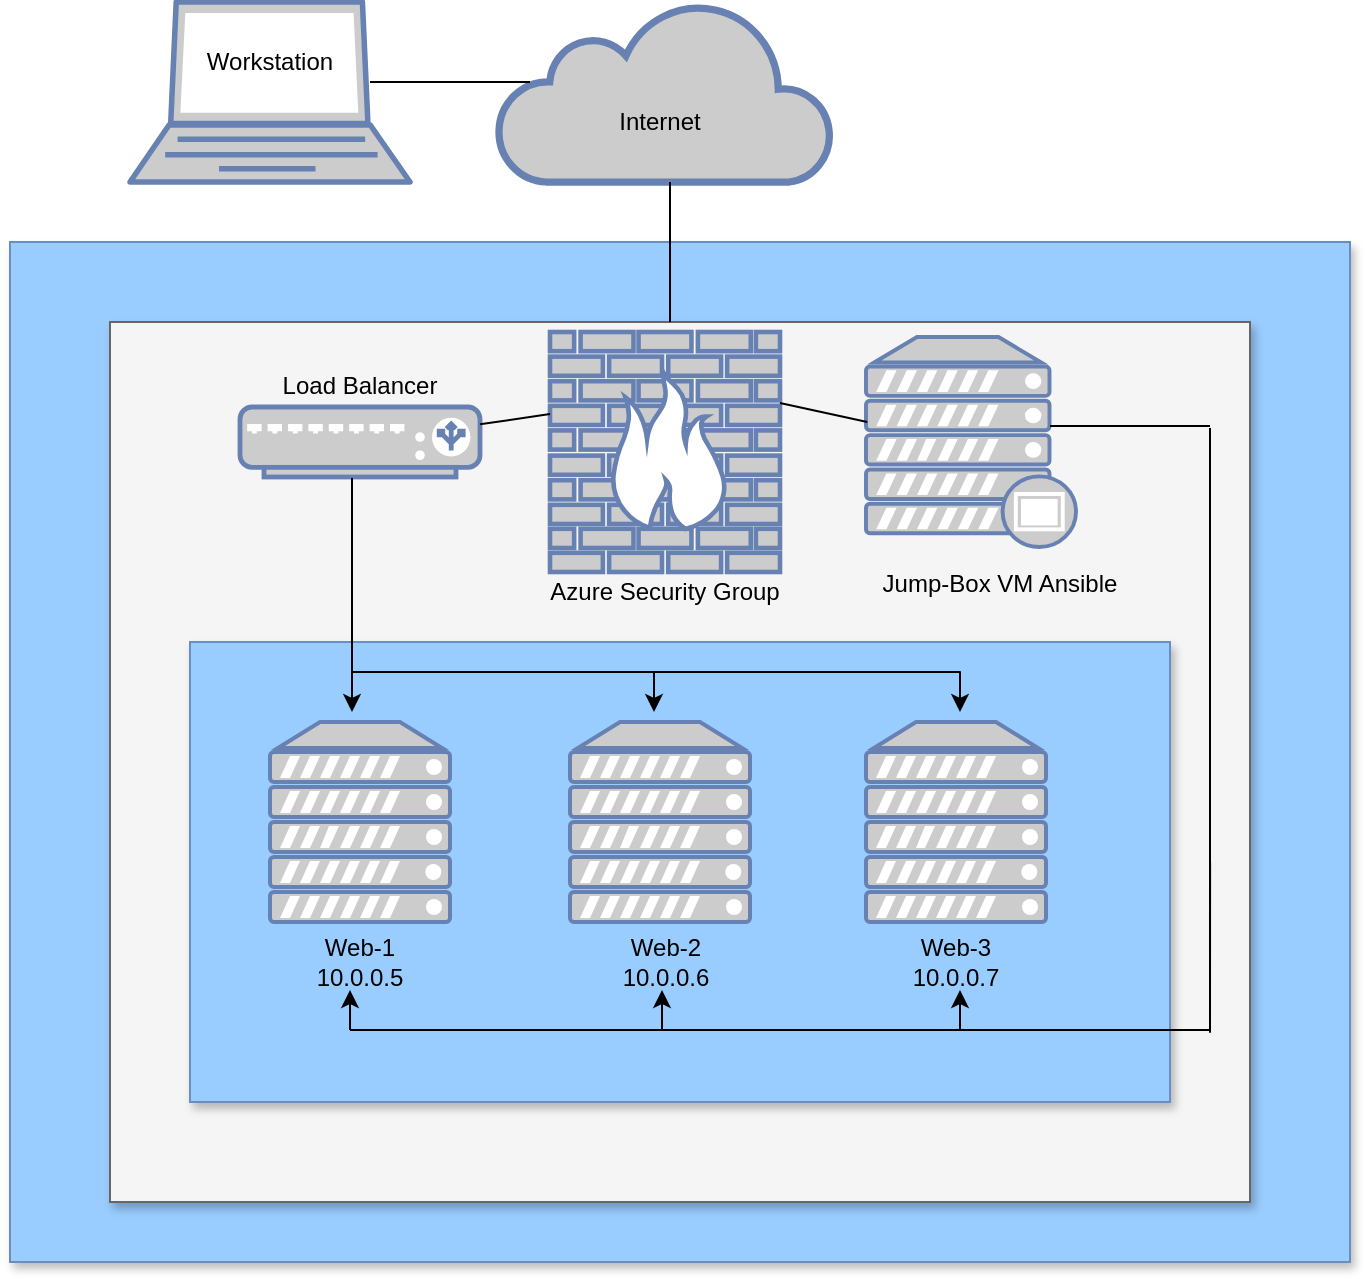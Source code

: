 <mxfile version="14.9.5" type="github">
  <diagram id="yMZTq3cZELEDjflH1fi8" name="Page-1">
    <mxGraphModel dx="1022" dy="1536" grid="1" gridSize="10" guides="0" tooltips="1" connect="0" arrows="0" fold="1" page="1" pageScale="1" pageWidth="850" pageHeight="1100" math="0" shadow="0">
      <root>
        <mxCell id="0" />
        <mxCell id="1" parent="0" />
        <mxCell id="MUji5N--3h-qAHqWKQlx-39" value="" style="whiteSpace=wrap;html=1;shadow=1;" vertex="1" parent="1">
          <mxGeometry x="195" y="-176.5" width="485" height="216.5" as="geometry" />
        </mxCell>
        <mxCell id="MUji5N--3h-qAHqWKQlx-37" value="" style="whiteSpace=wrap;html=1;shadow=1;" vertex="1" parent="1">
          <mxGeometry x="160" y="-370" width="570" height="440" as="geometry" />
        </mxCell>
        <mxCell id="MUji5N--3h-qAHqWKQlx-38" value="" style="whiteSpace=wrap;html=1;shadow=1;strokeColor=#6c8ebf;fillColor=#99CCFF;" vertex="1" parent="1">
          <mxGeometry x="90" y="-400" width="670" height="510" as="geometry" />
        </mxCell>
        <mxCell id="MUji5N--3h-qAHqWKQlx-42" value="" style="whiteSpace=wrap;html=1;shadow=1;strokeColor=#666666;fillColor=#f5f5f5;fontColor=#333333;" vertex="1" parent="1">
          <mxGeometry x="140" y="-360" width="570" height="440" as="geometry" />
        </mxCell>
        <mxCell id="MUji5N--3h-qAHqWKQlx-40" value="" style="whiteSpace=wrap;html=1;shadow=1;strokeColor=#6c8ebf;fillColor=#99CCFF;" vertex="1" parent="1">
          <mxGeometry x="180" y="-200" width="490" height="230" as="geometry" />
        </mxCell>
        <mxCell id="MUji5N--3h-qAHqWKQlx-2" value="" style="html=1;outlineConnect=0;fillColor=#CCCCCC;strokeColor=#6881B3;gradientColor=none;gradientDirection=north;strokeWidth=2;shape=mxgraph.networks.cloud;fontColor=#ffffff;" vertex="1" parent="1">
          <mxGeometry x="334" y="-520" width="167" height="90" as="geometry" />
        </mxCell>
        <mxCell id="MUji5N--3h-qAHqWKQlx-3" value="" style="fontColor=#0066CC;verticalAlign=top;verticalLabelPosition=bottom;labelPosition=center;align=center;html=1;outlineConnect=0;fillColor=#CCCCCC;strokeColor=#6881B3;gradientColor=none;gradientDirection=north;strokeWidth=2;shape=mxgraph.networks.firewall;" vertex="1" parent="1">
          <mxGeometry x="360" y="-355" width="115" height="120" as="geometry" />
        </mxCell>
        <mxCell id="MUji5N--3h-qAHqWKQlx-4" value="" style="fontColor=#0066CC;verticalAlign=top;verticalLabelPosition=bottom;labelPosition=center;align=center;html=1;outlineConnect=0;fillColor=#CCCCCC;strokeColor=#6881B3;gradientColor=none;gradientDirection=north;strokeWidth=2;shape=mxgraph.networks.load_balancer;" vertex="1" parent="1">
          <mxGeometry x="205" y="-317.5" width="120" height="35" as="geometry" />
        </mxCell>
        <mxCell id="MUji5N--3h-qAHqWKQlx-5" value="" style="fontColor=#0066CC;verticalAlign=top;verticalLabelPosition=bottom;labelPosition=center;align=center;html=1;outlineConnect=0;fillColor=#CCCCCC;strokeColor=#6881B3;gradientColor=none;gradientDirection=north;strokeWidth=2;shape=mxgraph.networks.server;" vertex="1" parent="1">
          <mxGeometry x="518" y="-160" width="90" height="100" as="geometry" />
        </mxCell>
        <mxCell id="MUji5N--3h-qAHqWKQlx-6" value="" style="fontColor=#0066CC;verticalAlign=top;verticalLabelPosition=bottom;labelPosition=center;align=center;html=1;outlineConnect=0;fillColor=#CCCCCC;strokeColor=#6881B3;gradientColor=none;gradientDirection=north;strokeWidth=2;shape=mxgraph.networks.server;" vertex="1" parent="1">
          <mxGeometry x="370" y="-160" width="90" height="100" as="geometry" />
        </mxCell>
        <mxCell id="MUji5N--3h-qAHqWKQlx-7" value="" style="fontColor=#0066CC;verticalAlign=top;verticalLabelPosition=bottom;labelPosition=center;align=center;html=1;outlineConnect=0;fillColor=#CCCCCC;strokeColor=#6881B3;gradientColor=none;gradientDirection=north;strokeWidth=2;shape=mxgraph.networks.server;" vertex="1" parent="1">
          <mxGeometry x="220" y="-160" width="90" height="100" as="geometry" />
        </mxCell>
        <mxCell id="MUji5N--3h-qAHqWKQlx-8" value="" style="fontColor=#0066CC;verticalAlign=top;verticalLabelPosition=bottom;labelPosition=center;align=center;html=1;outlineConnect=0;fillColor=#CCCCCC;strokeColor=#6881B3;gradientColor=none;gradientDirection=north;strokeWidth=2;shape=mxgraph.networks.proxy_server;" vertex="1" parent="1">
          <mxGeometry x="518" y="-352.5" width="105" height="105" as="geometry" />
        </mxCell>
        <mxCell id="MUji5N--3h-qAHqWKQlx-10" value="" style="fontColor=#0066CC;verticalAlign=top;verticalLabelPosition=bottom;labelPosition=center;align=center;html=1;outlineConnect=0;fillColor=#CCCCCC;strokeColor=#6881B3;gradientColor=none;gradientDirection=north;strokeWidth=2;shape=mxgraph.networks.laptop;" vertex="1" parent="1">
          <mxGeometry x="150" y="-520" width="140" height="90" as="geometry" />
        </mxCell>
        <mxCell id="MUji5N--3h-qAHqWKQlx-11" value="Workstation" style="text;html=1;strokeColor=none;fillColor=none;align=center;verticalAlign=middle;whiteSpace=wrap;rounded=0;" vertex="1" parent="1">
          <mxGeometry x="180" y="-500" width="80" height="20" as="geometry" />
        </mxCell>
        <mxCell id="MUji5N--3h-qAHqWKQlx-12" value="Load Balancer" style="text;html=1;strokeColor=none;fillColor=none;align=center;verticalAlign=middle;whiteSpace=wrap;rounded=0;" vertex="1" parent="1">
          <mxGeometry x="220" y="-338" width="90" height="20" as="geometry" />
        </mxCell>
        <mxCell id="MUji5N--3h-qAHqWKQlx-13" value="Internet" style="text;html=1;strokeColor=none;fillColor=none;align=center;verticalAlign=middle;whiteSpace=wrap;rounded=0;" vertex="1" parent="1">
          <mxGeometry x="370" y="-470" width="90" height="20" as="geometry" />
        </mxCell>
        <mxCell id="MUji5N--3h-qAHqWKQlx-14" value="Web-2&lt;br&gt;10.0.0.6" style="text;html=1;strokeColor=none;fillColor=none;align=center;verticalAlign=middle;whiteSpace=wrap;rounded=0;" vertex="1" parent="1">
          <mxGeometry x="372.5" y="-50" width="90" height="20" as="geometry" />
        </mxCell>
        <mxCell id="MUji5N--3h-qAHqWKQlx-15" value="Web-3&lt;br&gt;10.0.0.7" style="text;html=1;strokeColor=none;fillColor=none;align=center;verticalAlign=middle;whiteSpace=wrap;rounded=0;" vertex="1" parent="1">
          <mxGeometry x="518" y="-50" width="90" height="20" as="geometry" />
        </mxCell>
        <mxCell id="MUji5N--3h-qAHqWKQlx-17" value="Web-1&lt;br&gt;10.0.0.5" style="text;html=1;strokeColor=none;fillColor=none;align=center;verticalAlign=middle;whiteSpace=wrap;rounded=0;" vertex="1" parent="1">
          <mxGeometry x="220" y="-50" width="90" height="20" as="geometry" />
        </mxCell>
        <mxCell id="MUji5N--3h-qAHqWKQlx-18" value="Azure Security Group" style="text;html=1;strokeColor=none;fillColor=none;align=center;verticalAlign=middle;whiteSpace=wrap;rounded=0;" vertex="1" parent="1">
          <mxGeometry x="356.25" y="-235" width="122.5" height="20" as="geometry" />
        </mxCell>
        <mxCell id="MUji5N--3h-qAHqWKQlx-19" value="Jump-Box VM Ansible" style="text;html=1;strokeColor=none;fillColor=none;align=center;verticalAlign=middle;whiteSpace=wrap;rounded=0;" vertex="1" parent="1">
          <mxGeometry x="519" y="-247.5" width="132" height="37.5" as="geometry" />
        </mxCell>
        <mxCell id="MUji5N--3h-qAHqWKQlx-50" value="" style="endArrow=none;html=1;" edge="1" parent="1">
          <mxGeometry width="50" height="50" relative="1" as="geometry">
            <mxPoint x="420" y="-360" as="sourcePoint" />
            <mxPoint x="420" y="-430" as="targetPoint" />
          </mxGeometry>
        </mxCell>
        <mxCell id="MUji5N--3h-qAHqWKQlx-51" value="" style="endArrow=none;html=1;" edge="1" parent="1">
          <mxGeometry width="50" height="50" relative="1" as="geometry">
            <mxPoint x="270" y="-480" as="sourcePoint" />
            <mxPoint x="350" y="-480" as="targetPoint" />
          </mxGeometry>
        </mxCell>
        <mxCell id="MUji5N--3h-qAHqWKQlx-53" value="" style="endArrow=none;html=1;entryX=0.006;entryY=0.71;entryDx=0;entryDy=0;entryPerimeter=0;" edge="1" parent="1">
          <mxGeometry width="50" height="50" relative="1" as="geometry">
            <mxPoint x="475" y="-319.463" as="sourcePoint" />
            <mxPoint x="518.63" y="-309.95" as="targetPoint" />
          </mxGeometry>
        </mxCell>
        <mxCell id="MUji5N--3h-qAHqWKQlx-54" value="" style="endArrow=none;html=1;" edge="1" parent="1" source="MUji5N--3h-qAHqWKQlx-4">
          <mxGeometry width="50" height="50" relative="1" as="geometry">
            <mxPoint x="330" y="-304" as="sourcePoint" />
            <mxPoint x="360" y="-314" as="targetPoint" />
          </mxGeometry>
        </mxCell>
        <mxCell id="MUji5N--3h-qAHqWKQlx-56" value="" style="endArrow=none;html=1;exitX=0.965;exitY=0.614;exitDx=0;exitDy=0;exitPerimeter=0;" edge="1" parent="1" source="MUji5N--3h-qAHqWKQlx-42">
          <mxGeometry width="50" height="50" relative="1" as="geometry">
            <mxPoint x="680" y="-150" as="sourcePoint" />
            <mxPoint x="690" y="-307" as="targetPoint" />
            <Array as="points">
              <mxPoint x="690" />
            </Array>
          </mxGeometry>
        </mxCell>
        <mxCell id="MUji5N--3h-qAHqWKQlx-57" value="" style="endArrow=none;html=1;" edge="1" parent="1">
          <mxGeometry width="50" height="50" relative="1" as="geometry">
            <mxPoint x="610" y="-308" as="sourcePoint" />
            <mxPoint x="690" y="-308" as="targetPoint" />
          </mxGeometry>
        </mxCell>
        <mxCell id="MUji5N--3h-qAHqWKQlx-55" value="" style="endArrow=none;html=1;" edge="1" parent="1">
          <mxGeometry width="50" height="50" relative="1" as="geometry">
            <mxPoint x="260" y="-6" as="sourcePoint" />
            <mxPoint x="690" y="-6" as="targetPoint" />
          </mxGeometry>
        </mxCell>
        <mxCell id="MUji5N--3h-qAHqWKQlx-60" value="" style="endArrow=none;html=1;" edge="1" parent="1">
          <mxGeometry width="50" height="50" relative="1" as="geometry">
            <mxPoint x="261" y="-180" as="sourcePoint" />
            <mxPoint x="261" y="-282" as="targetPoint" />
          </mxGeometry>
        </mxCell>
        <mxCell id="MUji5N--3h-qAHqWKQlx-61" value="" style="endArrow=none;html=1;" edge="1" parent="1">
          <mxGeometry width="50" height="50" relative="1" as="geometry">
            <mxPoint x="261" y="-185" as="sourcePoint" />
            <mxPoint x="334" y="-185" as="targetPoint" />
            <Array as="points">
              <mxPoint x="570" y="-185" />
            </Array>
          </mxGeometry>
        </mxCell>
        <mxCell id="MUji5N--3h-qAHqWKQlx-63" value="" style="endArrow=classic;html=1;" edge="1" parent="1">
          <mxGeometry width="50" height="50" relative="1" as="geometry">
            <mxPoint x="260" y="-6" as="sourcePoint" />
            <mxPoint x="260" y="-26" as="targetPoint" />
          </mxGeometry>
        </mxCell>
        <mxCell id="MUji5N--3h-qAHqWKQlx-64" value="" style="endArrow=classic;html=1;" edge="1" parent="1">
          <mxGeometry width="50" height="50" relative="1" as="geometry">
            <mxPoint x="416" y="-6" as="sourcePoint" />
            <mxPoint x="416" y="-26" as="targetPoint" />
          </mxGeometry>
        </mxCell>
        <mxCell id="MUji5N--3h-qAHqWKQlx-65" value="" style="endArrow=classic;html=1;" edge="1" parent="1">
          <mxGeometry width="50" height="50" relative="1" as="geometry">
            <mxPoint x="565" y="-6" as="sourcePoint" />
            <mxPoint x="565" y="-26" as="targetPoint" />
          </mxGeometry>
        </mxCell>
        <mxCell id="MUji5N--3h-qAHqWKQlx-66" value="" style="endArrow=classic;html=1;" edge="1" parent="1">
          <mxGeometry width="50" height="50" relative="1" as="geometry">
            <mxPoint x="261" y="-185" as="sourcePoint" />
            <mxPoint x="261" y="-165" as="targetPoint" />
          </mxGeometry>
        </mxCell>
        <mxCell id="MUji5N--3h-qAHqWKQlx-67" value="" style="endArrow=classic;html=1;" edge="1" parent="1">
          <mxGeometry width="50" height="50" relative="1" as="geometry">
            <mxPoint x="412" y="-185" as="sourcePoint" />
            <mxPoint x="412" y="-165" as="targetPoint" />
          </mxGeometry>
        </mxCell>
        <mxCell id="MUji5N--3h-qAHqWKQlx-68" value="" style="endArrow=classic;html=1;" edge="1" parent="1">
          <mxGeometry width="50" height="50" relative="1" as="geometry">
            <mxPoint x="565" y="-185" as="sourcePoint" />
            <mxPoint x="565" y="-165" as="targetPoint" />
          </mxGeometry>
        </mxCell>
      </root>
    </mxGraphModel>
  </diagram>
</mxfile>
